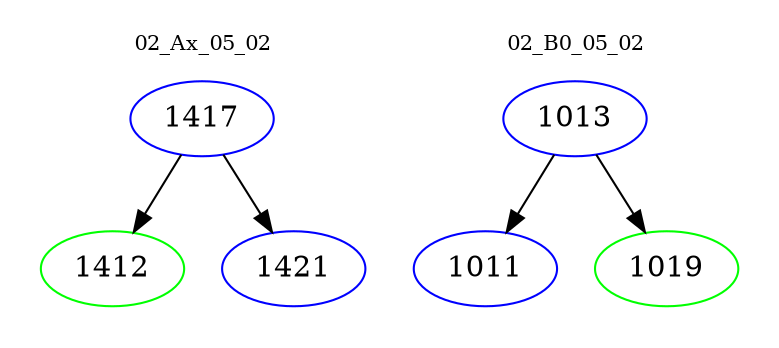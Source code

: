 digraph{
subgraph cluster_0 {
color = white
label = "02_Ax_05_02";
fontsize=10;
T0_1417 [label="1417", color="blue"]
T0_1417 -> T0_1412 [color="black"]
T0_1412 [label="1412", color="green"]
T0_1417 -> T0_1421 [color="black"]
T0_1421 [label="1421", color="blue"]
}
subgraph cluster_1 {
color = white
label = "02_B0_05_02";
fontsize=10;
T1_1013 [label="1013", color="blue"]
T1_1013 -> T1_1011 [color="black"]
T1_1011 [label="1011", color="blue"]
T1_1013 -> T1_1019 [color="black"]
T1_1019 [label="1019", color="green"]
}
}

